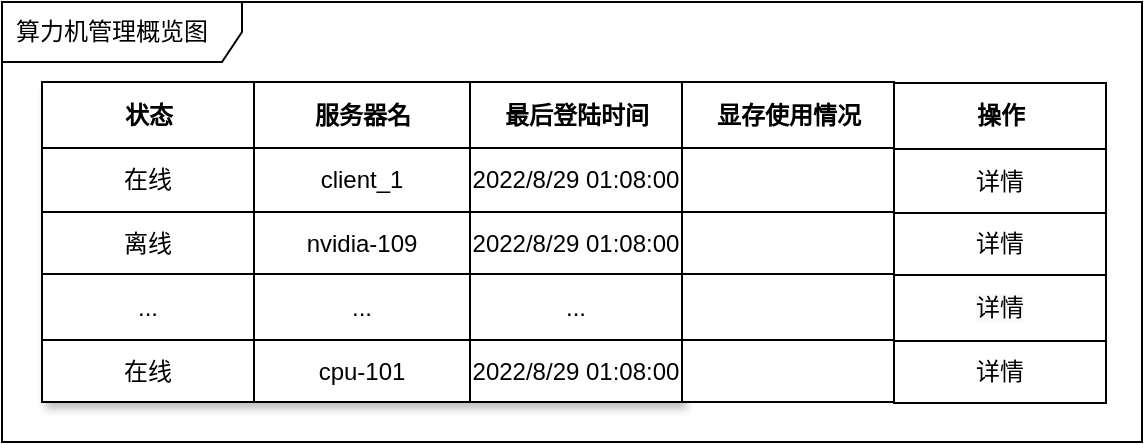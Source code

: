 <mxfile version="20.5.3" type="github" pages="2">
  <diagram id="c1kNA7XQLXP5zN5EKZID" name="第 1 页">
    <mxGraphModel dx="1426" dy="712" grid="1" gridSize="10" guides="1" tooltips="1" connect="1" arrows="1" fold="1" page="1" pageScale="1" pageWidth="827" pageHeight="1169" math="0" shadow="0">
      <root>
        <mxCell id="0" />
        <mxCell id="1" parent="0" />
        <mxCell id="uPUDUOIw21ojX7zJ4cMf-27" value="算力机管理概览图" style="shape=umlFrame;whiteSpace=wrap;html=1;width=120;height=30;boundedLbl=1;verticalAlign=middle;align=left;spacingLeft=5;" vertex="1" parent="1">
          <mxGeometry x="40" y="40" width="570" height="220" as="geometry" />
        </mxCell>
        <mxCell id="uPUDUOIw21ojX7zJ4cMf-6" value="Assets" style="childLayout=tableLayout;recursiveResize=0;shadow=1;" vertex="1" parent="1">
          <mxGeometry x="60" y="80" width="320" height="160" as="geometry" />
        </mxCell>
        <mxCell id="uPUDUOIw21ojX7zJ4cMf-7" style="shape=tableRow;horizontal=0;startSize=0;swimlaneHead=0;swimlaneBody=0;top=0;left=0;bottom=0;right=0;dropTarget=0;collapsible=0;recursiveResize=0;expand=0;fontStyle=0;" vertex="1" parent="uPUDUOIw21ojX7zJ4cMf-6">
          <mxGeometry width="320" height="33" as="geometry" />
        </mxCell>
        <mxCell id="uPUDUOIw21ojX7zJ4cMf-8" value="状态" style="connectable=0;recursiveResize=0;align=center;fontStyle=1;html=1;" vertex="1" parent="uPUDUOIw21ojX7zJ4cMf-7">
          <mxGeometry width="106" height="33" as="geometry">
            <mxRectangle width="106" height="33" as="alternateBounds" />
          </mxGeometry>
        </mxCell>
        <mxCell id="uPUDUOIw21ojX7zJ4cMf-9" value="服务器名" style="connectable=0;recursiveResize=0;align=center;fontStyle=1;html=1;" vertex="1" parent="uPUDUOIw21ojX7zJ4cMf-7">
          <mxGeometry x="106" width="108" height="33" as="geometry">
            <mxRectangle width="108" height="33" as="alternateBounds" />
          </mxGeometry>
        </mxCell>
        <mxCell id="uPUDUOIw21ojX7zJ4cMf-10" value="最后登陆时间" style="connectable=0;recursiveResize=0;align=center;fontStyle=1;html=1;" vertex="1" parent="uPUDUOIw21ojX7zJ4cMf-7">
          <mxGeometry x="214" width="106" height="33" as="geometry">
            <mxRectangle width="106" height="33" as="alternateBounds" />
          </mxGeometry>
        </mxCell>
        <mxCell id="uPUDUOIw21ojX7zJ4cMf-11" value="" style="shape=tableRow;horizontal=0;startSize=0;swimlaneHead=0;swimlaneBody=0;top=0;left=0;bottom=0;right=0;dropTarget=0;collapsible=0;recursiveResize=0;expand=0;fontStyle=0;" vertex="1" parent="uPUDUOIw21ojX7zJ4cMf-6">
          <mxGeometry y="33" width="320" height="32" as="geometry" />
        </mxCell>
        <mxCell id="uPUDUOIw21ojX7zJ4cMf-12" value="在线" style="connectable=0;recursiveResize=0;align=center;whiteSpace=wrap;html=1;" vertex="1" parent="uPUDUOIw21ojX7zJ4cMf-11">
          <mxGeometry width="106" height="32" as="geometry">
            <mxRectangle width="106" height="32" as="alternateBounds" />
          </mxGeometry>
        </mxCell>
        <mxCell id="uPUDUOIw21ojX7zJ4cMf-13" value="client_1" style="connectable=0;recursiveResize=0;align=center;whiteSpace=wrap;html=1;" vertex="1" parent="uPUDUOIw21ojX7zJ4cMf-11">
          <mxGeometry x="106" width="108" height="32" as="geometry">
            <mxRectangle width="108" height="32" as="alternateBounds" />
          </mxGeometry>
        </mxCell>
        <mxCell id="uPUDUOIw21ojX7zJ4cMf-14" value="2022/8/29 01:08:00" style="connectable=0;recursiveResize=0;align=center;whiteSpace=wrap;html=1;" vertex="1" parent="uPUDUOIw21ojX7zJ4cMf-11">
          <mxGeometry x="214" width="106" height="32" as="geometry">
            <mxRectangle width="106" height="32" as="alternateBounds" />
          </mxGeometry>
        </mxCell>
        <mxCell id="uPUDUOIw21ojX7zJ4cMf-15" value="" style="shape=tableRow;horizontal=0;startSize=0;swimlaneHead=0;swimlaneBody=0;top=0;left=0;bottom=0;right=0;dropTarget=0;collapsible=0;recursiveResize=0;expand=0;fontStyle=1;" vertex="1" parent="uPUDUOIw21ojX7zJ4cMf-6">
          <mxGeometry y="65" width="320" height="31" as="geometry" />
        </mxCell>
        <mxCell id="uPUDUOIw21ojX7zJ4cMf-16" value="离线" style="connectable=0;recursiveResize=0;whiteSpace=wrap;html=1;" vertex="1" parent="uPUDUOIw21ojX7zJ4cMf-15">
          <mxGeometry width="106" height="31" as="geometry">
            <mxRectangle width="106" height="31" as="alternateBounds" />
          </mxGeometry>
        </mxCell>
        <mxCell id="uPUDUOIw21ojX7zJ4cMf-17" value="nvidia-109" style="connectable=0;recursiveResize=0;whiteSpace=wrap;html=1;" vertex="1" parent="uPUDUOIw21ojX7zJ4cMf-15">
          <mxGeometry x="106" width="108" height="31" as="geometry">
            <mxRectangle width="108" height="31" as="alternateBounds" />
          </mxGeometry>
        </mxCell>
        <mxCell id="uPUDUOIw21ojX7zJ4cMf-18" value="2022/8/29 01:08:00" style="connectable=0;recursiveResize=0;whiteSpace=wrap;html=1;" vertex="1" parent="uPUDUOIw21ojX7zJ4cMf-15">
          <mxGeometry x="214" width="106" height="31" as="geometry">
            <mxRectangle width="106" height="31" as="alternateBounds" />
          </mxGeometry>
        </mxCell>
        <mxCell id="uPUDUOIw21ojX7zJ4cMf-19" value="" style="shape=tableRow;horizontal=0;startSize=0;swimlaneHead=0;swimlaneBody=0;top=0;left=0;bottom=0;right=0;dropTarget=0;collapsible=0;recursiveResize=0;expand=0;fontStyle=0;" vertex="1" parent="uPUDUOIw21ojX7zJ4cMf-6">
          <mxGeometry y="96" width="320" height="33" as="geometry" />
        </mxCell>
        <mxCell id="uPUDUOIw21ojX7zJ4cMf-20" value="..." style="connectable=0;recursiveResize=0;fontStyle=0;align=center;whiteSpace=wrap;html=1;" vertex="1" parent="uPUDUOIw21ojX7zJ4cMf-19">
          <mxGeometry width="106" height="33" as="geometry">
            <mxRectangle width="106" height="33" as="alternateBounds" />
          </mxGeometry>
        </mxCell>
        <mxCell id="uPUDUOIw21ojX7zJ4cMf-21" value="..." style="connectable=0;recursiveResize=0;fontStyle=0;align=center;whiteSpace=wrap;html=1;" vertex="1" parent="uPUDUOIw21ojX7zJ4cMf-19">
          <mxGeometry x="106" width="108" height="33" as="geometry">
            <mxRectangle width="108" height="33" as="alternateBounds" />
          </mxGeometry>
        </mxCell>
        <mxCell id="uPUDUOIw21ojX7zJ4cMf-22" value="..." style="connectable=0;recursiveResize=0;fontStyle=0;align=center;whiteSpace=wrap;html=1;" vertex="1" parent="uPUDUOIw21ojX7zJ4cMf-19">
          <mxGeometry x="214" width="106" height="33" as="geometry">
            <mxRectangle width="106" height="33" as="alternateBounds" />
          </mxGeometry>
        </mxCell>
        <mxCell id="uPUDUOIw21ojX7zJ4cMf-23" value="" style="shape=tableRow;horizontal=0;startSize=0;swimlaneHead=0;swimlaneBody=0;top=0;left=0;bottom=0;right=0;dropTarget=0;collapsible=0;recursiveResize=0;expand=0;fontStyle=1;" vertex="1" parent="uPUDUOIw21ojX7zJ4cMf-6">
          <mxGeometry y="129" width="320" height="31" as="geometry" />
        </mxCell>
        <mxCell id="uPUDUOIw21ojX7zJ4cMf-24" value="在线" style="connectable=0;recursiveResize=0;whiteSpace=wrap;html=1;" vertex="1" parent="uPUDUOIw21ojX7zJ4cMf-23">
          <mxGeometry width="106" height="31" as="geometry">
            <mxRectangle width="106" height="31" as="alternateBounds" />
          </mxGeometry>
        </mxCell>
        <mxCell id="uPUDUOIw21ojX7zJ4cMf-25" value="cpu-101" style="connectable=0;recursiveResize=0;whiteSpace=wrap;html=1;" vertex="1" parent="uPUDUOIw21ojX7zJ4cMf-23">
          <mxGeometry x="106" width="108" height="31" as="geometry">
            <mxRectangle width="108" height="31" as="alternateBounds" />
          </mxGeometry>
        </mxCell>
        <mxCell id="uPUDUOIw21ojX7zJ4cMf-26" value="2022/8/29 01:08:00" style="connectable=0;recursiveResize=0;whiteSpace=wrap;html=1;" vertex="1" parent="uPUDUOIw21ojX7zJ4cMf-23">
          <mxGeometry x="214" width="106" height="31" as="geometry">
            <mxRectangle width="106" height="31" as="alternateBounds" />
          </mxGeometry>
        </mxCell>
        <mxCell id="uPUDUOIw21ojX7zJ4cMf-28" value="显存使用情况" style="connectable=0;recursiveResize=0;align=center;fontStyle=1;html=1;" vertex="1" parent="1">
          <mxGeometry x="380" y="80" width="106" height="33" as="geometry">
            <mxRectangle width="106" height="33" as="alternateBounds" />
          </mxGeometry>
        </mxCell>
        <mxCell id="uPUDUOIw21ojX7zJ4cMf-29" value="" style="connectable=0;recursiveResize=0;align=center;whiteSpace=wrap;html=1;" vertex="1" parent="1">
          <mxGeometry x="380" y="113" width="106" height="32" as="geometry">
            <mxRectangle width="106" height="32" as="alternateBounds" />
          </mxGeometry>
        </mxCell>
        <mxCell id="uPUDUOIw21ojX7zJ4cMf-30" value="" style="connectable=0;recursiveResize=0;whiteSpace=wrap;html=1;" vertex="1" parent="1">
          <mxGeometry x="380" y="145" width="106" height="31" as="geometry">
            <mxRectangle width="106" height="31" as="alternateBounds" />
          </mxGeometry>
        </mxCell>
        <mxCell id="uPUDUOIw21ojX7zJ4cMf-31" value="" style="connectable=0;recursiveResize=0;fontStyle=0;align=center;whiteSpace=wrap;html=1;" vertex="1" parent="1">
          <mxGeometry x="380" y="176" width="106" height="33" as="geometry">
            <mxRectangle width="106" height="33" as="alternateBounds" />
          </mxGeometry>
        </mxCell>
        <mxCell id="uPUDUOIw21ojX7zJ4cMf-32" value="" style="connectable=0;recursiveResize=0;whiteSpace=wrap;html=1;" vertex="1" parent="1">
          <mxGeometry x="380" y="209" width="106" height="31" as="geometry">
            <mxRectangle width="106" height="31" as="alternateBounds" />
          </mxGeometry>
        </mxCell>
        <mxCell id="uPUDUOIw21ojX7zJ4cMf-33" value="操作" style="connectable=0;recursiveResize=0;align=center;fontStyle=1;html=1;" vertex="1" parent="1">
          <mxGeometry x="486" y="80.5" width="106" height="33" as="geometry">
            <mxRectangle width="106" height="33" as="alternateBounds" />
          </mxGeometry>
        </mxCell>
        <mxCell id="uPUDUOIw21ojX7zJ4cMf-34" value="详情" style="connectable=0;recursiveResize=0;align=center;whiteSpace=wrap;html=1;" vertex="1" parent="1">
          <mxGeometry x="486" y="113.5" width="106" height="32" as="geometry">
            <mxRectangle width="106" height="32" as="alternateBounds" />
          </mxGeometry>
        </mxCell>
        <mxCell id="uPUDUOIw21ojX7zJ4cMf-35" value="详情" style="connectable=0;recursiveResize=0;whiteSpace=wrap;html=1;" vertex="1" parent="1">
          <mxGeometry x="486" y="145.5" width="106" height="31" as="geometry">
            <mxRectangle width="106" height="31" as="alternateBounds" />
          </mxGeometry>
        </mxCell>
        <mxCell id="uPUDUOIw21ojX7zJ4cMf-36" value="&lt;meta charset=&quot;utf-8&quot;&gt;&lt;span style=&quot;color: rgb(0, 0, 0); font-family: Helvetica; font-size: 12px; font-style: normal; font-variant-ligatures: normal; font-variant-caps: normal; font-weight: 400; letter-spacing: normal; orphans: 2; text-align: center; text-indent: 0px; text-transform: none; widows: 2; word-spacing: 0px; -webkit-text-stroke-width: 0px; background-color: rgb(248, 249, 250); text-decoration-thickness: initial; text-decoration-style: initial; text-decoration-color: initial; float: none; display: inline !important;&quot;&gt;详情&lt;/span&gt;" style="connectable=0;recursiveResize=0;fontStyle=0;align=center;whiteSpace=wrap;html=1;" vertex="1" parent="1">
          <mxGeometry x="486" y="176.5" width="106" height="33" as="geometry">
            <mxRectangle width="106" height="33" as="alternateBounds" />
          </mxGeometry>
        </mxCell>
        <mxCell id="uPUDUOIw21ojX7zJ4cMf-37" value="详情" style="connectable=0;recursiveResize=0;whiteSpace=wrap;html=1;" vertex="1" parent="1">
          <mxGeometry x="486" y="209.5" width="106" height="31" as="geometry">
            <mxRectangle width="106" height="31" as="alternateBounds" />
          </mxGeometry>
        </mxCell>
      </root>
    </mxGraphModel>
  </diagram>
  <diagram id="YL-h_-BT9JMCYYIsXGOO" name="第 2 页">
    <mxGraphModel dx="1426" dy="712" grid="1" gridSize="10" guides="1" tooltips="1" connect="1" arrows="1" fold="1" page="1" pageScale="1" pageWidth="827" pageHeight="1169" math="0" shadow="0">
      <root>
        <mxCell id="0" />
        <mxCell id="1" parent="0" />
        <mxCell id="UmwXp43K2lDlztn0F8DT-1" value="算力机详情图" style="shape=umlFrame;whiteSpace=wrap;html=1;width=120;height=30;boundedLbl=1;verticalAlign=middle;align=left;spacingLeft=5;" vertex="1" parent="1">
          <mxGeometry x="40" y="40" width="400" height="540" as="geometry" />
        </mxCell>
        <mxCell id="UmwXp43K2lDlztn0F8DT-54" value="&lt;span style=&quot;font-weight: normal;&quot;&gt;算力机名称：client_1&lt;/span&gt;" style="connectable=0;recursiveResize=0;align=center;fontStyle=1;html=1;" vertex="1" parent="1">
          <mxGeometry x="80" y="80" width="160" height="33" as="geometry">
            <mxRectangle width="93" height="33" as="alternateBounds" />
          </mxGeometry>
        </mxCell>
        <mxCell id="UmwXp43K2lDlztn0F8DT-55" value="驱动版本：510.47.03" style="connectable=0;recursiveResize=0;align=center;whiteSpace=wrap;html=1;" vertex="1" parent="1">
          <mxGeometry x="80" y="113" width="160" height="32" as="geometry">
            <mxRectangle width="93" height="32" as="alternateBounds" />
          </mxGeometry>
        </mxCell>
        <mxCell id="UmwXp43K2lDlztn0F8DT-61" value="&lt;span style=&quot;font-weight: 400;&quot;&gt;上次登录：2022/8/29 01:08:00&lt;/span&gt;" style="connectable=0;recursiveResize=0;align=center;fontStyle=1;html=1;" vertex="1" parent="1">
          <mxGeometry x="240" y="80" width="160" height="33" as="geometry">
            <mxRectangle width="93" height="33" as="alternateBounds" />
          </mxGeometry>
        </mxCell>
        <mxCell id="UmwXp43K2lDlztn0F8DT-62" value="CUDA版本：11.6" style="connectable=0;recursiveResize=0;align=center;whiteSpace=wrap;html=1;" vertex="1" parent="1">
          <mxGeometry x="240" y="113" width="160" height="32" as="geometry">
            <mxRectangle width="93" height="32" as="alternateBounds" />
          </mxGeometry>
        </mxCell>
        <mxCell id="UmwXp43K2lDlztn0F8DT-63" value="" style="verticalLabelPosition=bottom;shadow=0;dashed=0;align=center;html=1;verticalAlign=top;strokeWidth=1;shape=mxgraph.mockup.graphics.lineChart;strokeColor=none;strokeColor2=#666666;strokeColor3=#008cff;strokeColor4=#dddddd;" vertex="1" parent="1">
          <mxGeometry x="80" y="190" width="150" height="100" as="geometry" />
        </mxCell>
        <mxCell id="UmwXp43K2lDlztn0F8DT-65" value="" style="verticalLabelPosition=bottom;shadow=0;dashed=0;align=center;html=1;verticalAlign=top;strokeWidth=1;shape=mxgraph.mockup.graphics.lineChart;strokeColor=none;strokeColor2=#666666;strokeColor3=#008cff;strokeColor4=#dddddd;" vertex="1" parent="1">
          <mxGeometry x="250" y="190" width="150" height="100" as="geometry" />
        </mxCell>
      </root>
    </mxGraphModel>
  </diagram>
</mxfile>
